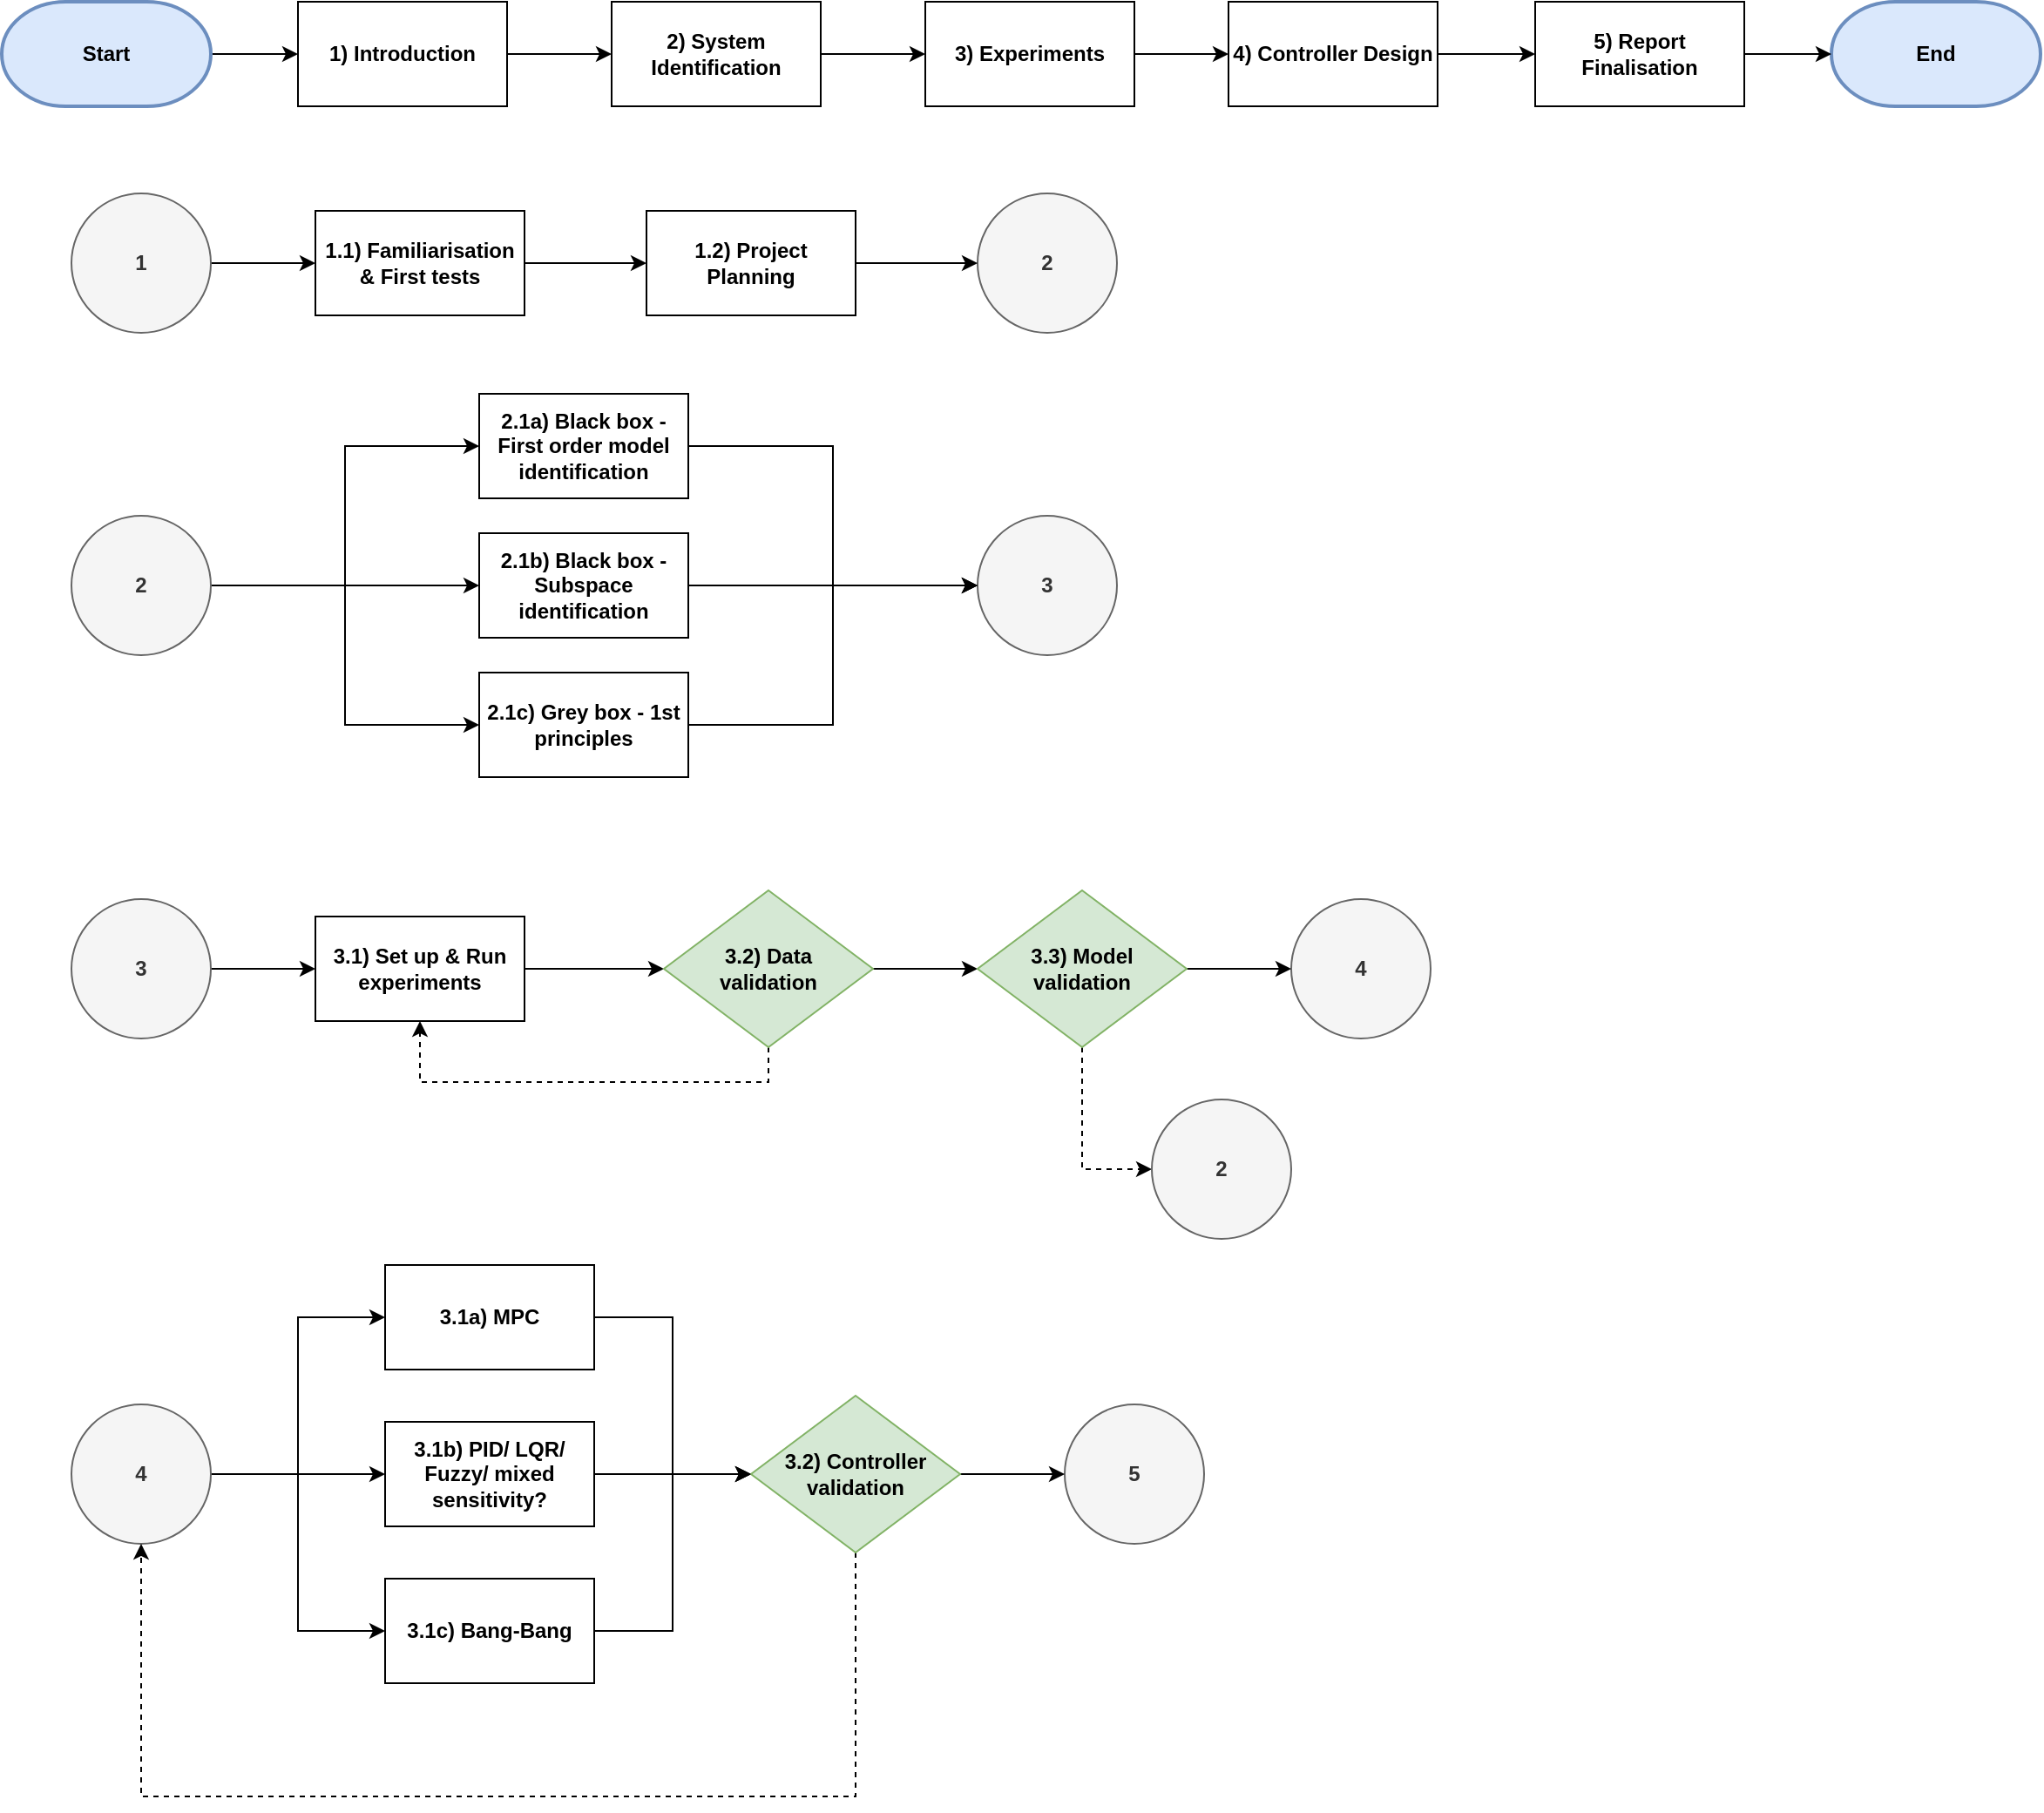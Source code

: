 <mxfile version="13.0.3" type="device" pages="2"><diagram id="mHuv8Y-Jp3WKM5y40aC6" name="Flowchart"><mxGraphModel dx="509" dy="639" grid="1" gridSize="10" guides="1" tooltips="1" connect="1" arrows="1" fold="1" page="1" pageScale="1" pageWidth="827" pageHeight="1169" math="0" shadow="0"><root><mxCell id="0"/><mxCell id="1" parent="0"/><mxCell id="5fgmF4hyJfkGN1pznFvp-4" value="" style="edgeStyle=orthogonalEdgeStyle;rounded=0;orthogonalLoop=1;jettySize=auto;html=1;" parent="1" source="fcGGODoABGbiwrAgMx_U-1" target="5fgmF4hyJfkGN1pznFvp-3" edge="1"><mxGeometry relative="1" as="geometry"/></mxCell><mxCell id="fcGGODoABGbiwrAgMx_U-1" value="Start" style="strokeWidth=2;html=1;shape=mxgraph.flowchart.terminator;whiteSpace=wrap;fontFamily=Helvetica;fontSize=12;fontColor=#000000;align=center;strokeColor=#6c8ebf;fillColor=#dae8fc;fontStyle=1" parent="1" vertex="1"><mxGeometry x="80" y="10" width="120" height="60" as="geometry"/></mxCell><mxCell id="fcGGODoABGbiwrAgMx_U-2" value="End" style="strokeWidth=2;html=1;shape=mxgraph.flowchart.terminator;whiteSpace=wrap;fontFamily=Helvetica;fontSize=12;fontColor=#000000;align=center;strokeColor=#6c8ebf;fillColor=#dae8fc;fontStyle=1" parent="1" vertex="1"><mxGeometry x="1130" y="10" width="120" height="60" as="geometry"/></mxCell><mxCell id="z--gbATuzWiOcvgz0Hn--6" value="" style="edgeStyle=orthogonalEdgeStyle;rounded=0;orthogonalLoop=1;jettySize=auto;html=1;" edge="1" parent="1" source="fcGGODoABGbiwrAgMx_U-3" target="fcGGODoABGbiwrAgMx_U-6"><mxGeometry relative="1" as="geometry"/></mxCell><mxCell id="fcGGODoABGbiwrAgMx_U-3" value="3) Experiments" style="rounded=0;whiteSpace=wrap;html=1;fontStyle=1" parent="1" vertex="1"><mxGeometry x="610" y="10" width="120" height="60" as="geometry"/></mxCell><mxCell id="z--gbATuzWiOcvgz0Hn--5" value="" style="edgeStyle=orthogonalEdgeStyle;rounded=0;orthogonalLoop=1;jettySize=auto;html=1;" edge="1" parent="1" source="fcGGODoABGbiwrAgMx_U-4" target="fcGGODoABGbiwrAgMx_U-3"><mxGeometry relative="1" as="geometry"/></mxCell><mxCell id="fcGGODoABGbiwrAgMx_U-4" value="2) System Identification" style="rounded=0;whiteSpace=wrap;html=1;fontStyle=1" parent="1" vertex="1"><mxGeometry x="430" y="10" width="120" height="60" as="geometry"/></mxCell><mxCell id="z--gbATuzWiOcvgz0Hn--2" value="" style="edgeStyle=orthogonalEdgeStyle;rounded=0;orthogonalLoop=1;jettySize=auto;html=1;" edge="1" parent="1" source="fcGGODoABGbiwrAgMx_U-6" target="z--gbATuzWiOcvgz0Hn--1"><mxGeometry relative="1" as="geometry"/></mxCell><mxCell id="fcGGODoABGbiwrAgMx_U-6" value="4) Controller Design" style="rounded=0;whiteSpace=wrap;html=1;fontStyle=1" parent="1" vertex="1"><mxGeometry x="784" y="10" width="120" height="60" as="geometry"/></mxCell><mxCell id="z--gbATuzWiOcvgz0Hn--3" value="" style="edgeStyle=orthogonalEdgeStyle;rounded=0;orthogonalLoop=1;jettySize=auto;html=1;" edge="1" parent="1" source="z--gbATuzWiOcvgz0Hn--1" target="fcGGODoABGbiwrAgMx_U-2"><mxGeometry relative="1" as="geometry"/></mxCell><mxCell id="z--gbATuzWiOcvgz0Hn--1" value="5) Report Finalisation" style="rounded=0;whiteSpace=wrap;html=1;fontStyle=1" vertex="1" parent="1"><mxGeometry x="960" y="10" width="120" height="60" as="geometry"/></mxCell><mxCell id="fcGGODoABGbiwrAgMx_U-65" value="" style="edgeStyle=orthogonalEdgeStyle;rounded=0;orthogonalLoop=1;jettySize=auto;html=1;" parent="1" source="fcGGODoABGbiwrAgMx_U-12" target="fcGGODoABGbiwrAgMx_U-61" edge="1"><mxGeometry relative="1" as="geometry"/></mxCell><mxCell id="fcGGODoABGbiwrAgMx_U-12" value="3" style="ellipse;whiteSpace=wrap;html=1;aspect=fixed;fillColor=#f5f5f5;strokeColor=#666666;fontColor=#333333;fontStyle=1" parent="1" vertex="1"><mxGeometry x="120" y="525" width="80" height="80" as="geometry"/></mxCell><mxCell id="fcGGODoABGbiwrAgMx_U-13" value="4" style="ellipse;whiteSpace=wrap;html=1;aspect=fixed;fillColor=#f5f5f5;strokeColor=#666666;fontColor=#333333;fontStyle=1" parent="1" vertex="1"><mxGeometry x="820" y="525" width="80" height="80" as="geometry"/></mxCell><mxCell id="fcGGODoABGbiwrAgMx_U-20" style="edgeStyle=orthogonalEdgeStyle;rounded=0;orthogonalLoop=1;jettySize=auto;html=1;exitX=1;exitY=0.5;exitDx=0;exitDy=0;entryX=0;entryY=0.5;entryDx=0;entryDy=0;fontStyle=1" parent="1" source="fcGGODoABGbiwrAgMx_U-14" target="fcGGODoABGbiwrAgMx_U-18" edge="1"><mxGeometry relative="1" as="geometry"/></mxCell><mxCell id="fcGGODoABGbiwrAgMx_U-21" style="edgeStyle=orthogonalEdgeStyle;rounded=0;orthogonalLoop=1;jettySize=auto;html=1;exitX=1;exitY=0.5;exitDx=0;exitDy=0;entryX=0;entryY=0.5;entryDx=0;entryDy=0;fontStyle=1" parent="1" source="fcGGODoABGbiwrAgMx_U-14" target="fcGGODoABGbiwrAgMx_U-19" edge="1"><mxGeometry relative="1" as="geometry"/></mxCell><mxCell id="fcGGODoABGbiwrAgMx_U-22" style="edgeStyle=orthogonalEdgeStyle;rounded=0;orthogonalLoop=1;jettySize=auto;html=1;exitX=1;exitY=0.5;exitDx=0;exitDy=0;entryX=0;entryY=0.5;entryDx=0;entryDy=0;fontStyle=1" parent="1" source="fcGGODoABGbiwrAgMx_U-14" target="fcGGODoABGbiwrAgMx_U-17" edge="1"><mxGeometry relative="1" as="geometry"/></mxCell><mxCell id="fcGGODoABGbiwrAgMx_U-14" value="2" style="ellipse;whiteSpace=wrap;html=1;aspect=fixed;fillColor=#f5f5f5;strokeColor=#666666;fontColor=#333333;fontStyle=1" parent="1" vertex="1"><mxGeometry x="120" y="305" width="80" height="80" as="geometry"/></mxCell><mxCell id="fcGGODoABGbiwrAgMx_U-15" value="3" style="ellipse;whiteSpace=wrap;html=1;aspect=fixed;fillColor=#f5f5f5;strokeColor=#666666;fontColor=#333333;fontStyle=1" parent="1" vertex="1"><mxGeometry x="640" y="305" width="80" height="80" as="geometry"/></mxCell><mxCell id="fcGGODoABGbiwrAgMx_U-74" style="edgeStyle=orthogonalEdgeStyle;rounded=0;orthogonalLoop=1;jettySize=auto;html=1;exitX=1;exitY=0.5;exitDx=0;exitDy=0;entryX=0;entryY=0.5;entryDx=0;entryDy=0;" parent="1" source="fcGGODoABGbiwrAgMx_U-17" target="fcGGODoABGbiwrAgMx_U-15" edge="1"><mxGeometry relative="1" as="geometry"><mxPoint x="520" y="345" as="targetPoint"/></mxGeometry></mxCell><mxCell id="fcGGODoABGbiwrAgMx_U-17" value="2.1c) Grey box - 1st principles" style="rounded=0;whiteSpace=wrap;html=1;fontStyle=1" parent="1" vertex="1"><mxGeometry x="354" y="395" width="120" height="60" as="geometry"/></mxCell><mxCell id="fcGGODoABGbiwrAgMx_U-72" style="edgeStyle=orthogonalEdgeStyle;rounded=0;orthogonalLoop=1;jettySize=auto;html=1;exitX=1;exitY=0.5;exitDx=0;exitDy=0;entryX=0;entryY=0.5;entryDx=0;entryDy=0;" parent="1" source="fcGGODoABGbiwrAgMx_U-18" target="fcGGODoABGbiwrAgMx_U-15" edge="1"><mxGeometry relative="1" as="geometry"><mxPoint x="520" y="345" as="targetPoint"/></mxGeometry></mxCell><mxCell id="fcGGODoABGbiwrAgMx_U-18" value="2.1a) Black box - First order model identification" style="rounded=0;whiteSpace=wrap;html=1;fontStyle=1" parent="1" vertex="1"><mxGeometry x="354" y="235" width="120" height="60" as="geometry"/></mxCell><mxCell id="fcGGODoABGbiwrAgMx_U-73" style="edgeStyle=orthogonalEdgeStyle;rounded=0;orthogonalLoop=1;jettySize=auto;html=1;exitX=1;exitY=0.5;exitDx=0;exitDy=0;entryX=0;entryY=0.5;entryDx=0;entryDy=0;" parent="1" source="fcGGODoABGbiwrAgMx_U-19" target="fcGGODoABGbiwrAgMx_U-15" edge="1"><mxGeometry relative="1" as="geometry"><mxPoint x="520" y="345" as="targetPoint"/></mxGeometry></mxCell><mxCell id="fcGGODoABGbiwrAgMx_U-19" value="2.1b) Black box - Subspace identification" style="rounded=0;whiteSpace=wrap;html=1;fontStyle=1" parent="1" vertex="1"><mxGeometry x="354" y="315" width="120" height="60" as="geometry"/></mxCell><mxCell id="fcGGODoABGbiwrAgMx_U-55" style="edgeStyle=orthogonalEdgeStyle;rounded=0;orthogonalLoop=1;jettySize=auto;html=1;exitX=1;exitY=0.5;exitDx=0;exitDy=0;entryX=0;entryY=0.5;entryDx=0;entryDy=0;fontStyle=1" parent="1" source="fcGGODoABGbiwrAgMx_U-51" target="fcGGODoABGbiwrAgMx_U-53" edge="1"><mxGeometry relative="1" as="geometry"/></mxCell><mxCell id="fcGGODoABGbiwrAgMx_U-57" style="edgeStyle=orthogonalEdgeStyle;rounded=0;orthogonalLoop=1;jettySize=auto;html=1;exitX=1;exitY=0.5;exitDx=0;exitDy=0;entryX=0;entryY=0.5;entryDx=0;entryDy=0;fontStyle=1" parent="1" source="fcGGODoABGbiwrAgMx_U-51" target="fcGGODoABGbiwrAgMx_U-54" edge="1"><mxGeometry relative="1" as="geometry"/></mxCell><mxCell id="z--gbATuzWiOcvgz0Hn--13" style="edgeStyle=orthogonalEdgeStyle;rounded=0;orthogonalLoop=1;jettySize=auto;html=1;exitX=1;exitY=0.5;exitDx=0;exitDy=0;entryX=0;entryY=0.5;entryDx=0;entryDy=0;" edge="1" parent="1" source="fcGGODoABGbiwrAgMx_U-51" target="z--gbATuzWiOcvgz0Hn--12"><mxGeometry relative="1" as="geometry"/></mxCell><mxCell id="fcGGODoABGbiwrAgMx_U-51" value="4" style="ellipse;whiteSpace=wrap;html=1;aspect=fixed;fillColor=#f5f5f5;strokeColor=#666666;fontColor=#333333;fontStyle=1" parent="1" vertex="1"><mxGeometry x="120" y="815" width="80" height="80" as="geometry"/></mxCell><mxCell id="fcGGODoABGbiwrAgMx_U-52" value="5" style="ellipse;whiteSpace=wrap;html=1;aspect=fixed;fillColor=#f5f5f5;strokeColor=#666666;fontColor=#333333;fontStyle=1" parent="1" vertex="1"><mxGeometry x="690" y="815" width="80" height="80" as="geometry"/></mxCell><mxCell id="S4EMU-tu2hBvMyNGxey0-2" style="edgeStyle=orthogonalEdgeStyle;rounded=0;orthogonalLoop=1;jettySize=auto;html=1;exitX=1;exitY=0.5;exitDx=0;exitDy=0;entryX=0;entryY=0.5;entryDx=0;entryDy=0;" parent="1" source="fcGGODoABGbiwrAgMx_U-53" target="S4EMU-tu2hBvMyNGxey0-1" edge="1"><mxGeometry relative="1" as="geometry"/></mxCell><mxCell id="fcGGODoABGbiwrAgMx_U-53" value="3.1a) MPC" style="rounded=0;whiteSpace=wrap;html=1;fontStyle=1" parent="1" vertex="1"><mxGeometry x="300" y="735" width="120" height="60" as="geometry"/></mxCell><mxCell id="S4EMU-tu2hBvMyNGxey0-3" style="edgeStyle=orthogonalEdgeStyle;rounded=0;orthogonalLoop=1;jettySize=auto;html=1;exitX=1;exitY=0.5;exitDx=0;exitDy=0;entryX=0;entryY=0.5;entryDx=0;entryDy=0;" parent="1" source="fcGGODoABGbiwrAgMx_U-54" target="S4EMU-tu2hBvMyNGxey0-1" edge="1"><mxGeometry relative="1" as="geometry"/></mxCell><mxCell id="fcGGODoABGbiwrAgMx_U-54" value="3.1b) PID/ LQR/ Fuzzy/ mixed sensitivity?" style="rounded=0;whiteSpace=wrap;html=1;fontStyle=1" parent="1" vertex="1"><mxGeometry x="300" y="825" width="120" height="60" as="geometry"/></mxCell><mxCell id="fcGGODoABGbiwrAgMx_U-63" value="" style="edgeStyle=orthogonalEdgeStyle;rounded=0;orthogonalLoop=1;jettySize=auto;html=1;" parent="1" source="fcGGODoABGbiwrAgMx_U-61" target="fcGGODoABGbiwrAgMx_U-62" edge="1"><mxGeometry relative="1" as="geometry"/></mxCell><mxCell id="fcGGODoABGbiwrAgMx_U-61" value="3.1) Set up &amp;amp; Run experiments" style="rounded=0;whiteSpace=wrap;html=1;fontStyle=1" parent="1" vertex="1"><mxGeometry x="260" y="535" width="120" height="60" as="geometry"/></mxCell><mxCell id="fcGGODoABGbiwrAgMx_U-77" style="edgeStyle=orthogonalEdgeStyle;rounded=0;orthogonalLoop=1;jettySize=auto;html=1;exitX=0.5;exitY=1;exitDx=0;exitDy=0;entryX=0.5;entryY=1;entryDx=0;entryDy=0;dashed=1;" parent="1" source="fcGGODoABGbiwrAgMx_U-62" target="fcGGODoABGbiwrAgMx_U-61" edge="1"><mxGeometry relative="1" as="geometry"/></mxCell><mxCell id="z--gbATuzWiOcvgz0Hn--8" value="" style="edgeStyle=orthogonalEdgeStyle;rounded=0;orthogonalLoop=1;jettySize=auto;html=1;" edge="1" parent="1" source="fcGGODoABGbiwrAgMx_U-62" target="z--gbATuzWiOcvgz0Hn--7"><mxGeometry relative="1" as="geometry"/></mxCell><mxCell id="fcGGODoABGbiwrAgMx_U-62" value="&lt;b&gt;3.2) Data validation&lt;/b&gt;" style="rhombus;whiteSpace=wrap;html=1;fontFamily=Helvetica;fontSize=12;align=center;strokeColor=#82b366;fillColor=#d5e8d4;spacingLeft=5;spacingRight=5;" parent="1" vertex="1"><mxGeometry x="460" y="520" width="120" height="90" as="geometry"/></mxCell><mxCell id="S4EMU-tu2hBvMyNGxey0-4" style="edgeStyle=orthogonalEdgeStyle;rounded=0;orthogonalLoop=1;jettySize=auto;html=1;exitX=1;exitY=0.5;exitDx=0;exitDy=0;entryX=0;entryY=0.5;entryDx=0;entryDy=0;" parent="1" source="S4EMU-tu2hBvMyNGxey0-1" target="fcGGODoABGbiwrAgMx_U-52" edge="1"><mxGeometry relative="1" as="geometry"/></mxCell><mxCell id="S4EMU-tu2hBvMyNGxey0-5" style="edgeStyle=orthogonalEdgeStyle;rounded=0;orthogonalLoop=1;jettySize=auto;html=1;exitX=0.5;exitY=1;exitDx=0;exitDy=0;entryX=0.5;entryY=1;entryDx=0;entryDy=0;dashed=1;" parent="1" source="S4EMU-tu2hBvMyNGxey0-1" target="fcGGODoABGbiwrAgMx_U-51" edge="1"><mxGeometry relative="1" as="geometry"><Array as="points"><mxPoint x="570" y="1040"/><mxPoint x="160" y="1040"/></Array></mxGeometry></mxCell><mxCell id="S4EMU-tu2hBvMyNGxey0-1" value="&lt;b&gt;3.2) Controller validation&lt;/b&gt;" style="rhombus;whiteSpace=wrap;html=1;fontFamily=Helvetica;fontSize=12;align=center;strokeColor=#82b366;fillColor=#d5e8d4;spacingLeft=5;spacingRight=5;" parent="1" vertex="1"><mxGeometry x="510" y="810" width="120" height="90" as="geometry"/></mxCell><mxCell id="z--gbATuzWiOcvgz0Hn--4" style="edgeStyle=orthogonalEdgeStyle;rounded=0;orthogonalLoop=1;jettySize=auto;html=1;exitX=1;exitY=0.5;exitDx=0;exitDy=0;entryX=0;entryY=0.5;entryDx=0;entryDy=0;" edge="1" parent="1" source="5fgmF4hyJfkGN1pznFvp-3" target="fcGGODoABGbiwrAgMx_U-4"><mxGeometry relative="1" as="geometry"/></mxCell><mxCell id="5fgmF4hyJfkGN1pznFvp-3" value="1) Introduction" style="rounded=0;whiteSpace=wrap;html=1;fontStyle=1" parent="1" vertex="1"><mxGeometry x="250" y="10" width="120" height="60" as="geometry"/></mxCell><mxCell id="5fgmF4hyJfkGN1pznFvp-10" value="" style="edgeStyle=orthogonalEdgeStyle;rounded=0;orthogonalLoop=1;jettySize=auto;html=1;" parent="1" source="5fgmF4hyJfkGN1pznFvp-6" target="5fgmF4hyJfkGN1pznFvp-8" edge="1"><mxGeometry relative="1" as="geometry"/></mxCell><mxCell id="5fgmF4hyJfkGN1pznFvp-6" value="1" style="ellipse;whiteSpace=wrap;html=1;aspect=fixed;fillColor=#f5f5f5;strokeColor=#666666;fontColor=#333333;fontStyle=1" parent="1" vertex="1"><mxGeometry x="120" y="120" width="80" height="80" as="geometry"/></mxCell><mxCell id="5fgmF4hyJfkGN1pznFvp-7" value="2" style="ellipse;whiteSpace=wrap;html=1;aspect=fixed;fillColor=#f5f5f5;strokeColor=#666666;fontColor=#333333;fontStyle=1" parent="1" vertex="1"><mxGeometry x="640" y="120" width="80" height="80" as="geometry"/></mxCell><mxCell id="5fgmF4hyJfkGN1pznFvp-11" value="" style="edgeStyle=orthogonalEdgeStyle;rounded=0;orthogonalLoop=1;jettySize=auto;html=1;" parent="1" source="5fgmF4hyJfkGN1pznFvp-8" target="5fgmF4hyJfkGN1pznFvp-9" edge="1"><mxGeometry relative="1" as="geometry"/></mxCell><mxCell id="5fgmF4hyJfkGN1pznFvp-8" value="1.1) Familiarisation &amp;amp; First tests" style="rounded=0;whiteSpace=wrap;html=1;fontStyle=1" parent="1" vertex="1"><mxGeometry x="260" y="130" width="120" height="60" as="geometry"/></mxCell><mxCell id="5fgmF4hyJfkGN1pznFvp-12" value="" style="edgeStyle=orthogonalEdgeStyle;rounded=0;orthogonalLoop=1;jettySize=auto;html=1;" parent="1" source="5fgmF4hyJfkGN1pznFvp-9" target="5fgmF4hyJfkGN1pznFvp-7" edge="1"><mxGeometry relative="1" as="geometry"/></mxCell><mxCell id="5fgmF4hyJfkGN1pznFvp-9" value="1.2) Project Planning" style="rounded=0;whiteSpace=wrap;html=1;fontStyle=1" parent="1" vertex="1"><mxGeometry x="450" y="130" width="120" height="60" as="geometry"/></mxCell><mxCell id="z--gbATuzWiOcvgz0Hn--9" value="" style="edgeStyle=orthogonalEdgeStyle;rounded=0;orthogonalLoop=1;jettySize=auto;html=1;" edge="1" parent="1" source="z--gbATuzWiOcvgz0Hn--7" target="fcGGODoABGbiwrAgMx_U-13"><mxGeometry relative="1" as="geometry"/></mxCell><mxCell id="z--gbATuzWiOcvgz0Hn--11" style="edgeStyle=orthogonalEdgeStyle;rounded=0;orthogonalLoop=1;jettySize=auto;html=1;exitX=0.5;exitY=1;exitDx=0;exitDy=0;entryX=0;entryY=0.5;entryDx=0;entryDy=0;dashed=1;" edge="1" parent="1" source="z--gbATuzWiOcvgz0Hn--7" target="z--gbATuzWiOcvgz0Hn--10"><mxGeometry relative="1" as="geometry"/></mxCell><mxCell id="z--gbATuzWiOcvgz0Hn--7" value="&lt;b&gt;3.3) Model validation&lt;/b&gt;" style="rhombus;whiteSpace=wrap;html=1;fontFamily=Helvetica;fontSize=12;align=center;strokeColor=#82b366;fillColor=#d5e8d4;spacingLeft=5;spacingRight=5;" vertex="1" parent="1"><mxGeometry x="640" y="520" width="120" height="90" as="geometry"/></mxCell><mxCell id="z--gbATuzWiOcvgz0Hn--10" value="2" style="ellipse;whiteSpace=wrap;html=1;aspect=fixed;fillColor=#f5f5f5;strokeColor=#666666;fontColor=#333333;fontStyle=1" vertex="1" parent="1"><mxGeometry x="740" y="640" width="80" height="80" as="geometry"/></mxCell><mxCell id="z--gbATuzWiOcvgz0Hn--14" style="edgeStyle=orthogonalEdgeStyle;rounded=0;orthogonalLoop=1;jettySize=auto;html=1;exitX=1;exitY=0.5;exitDx=0;exitDy=0;entryX=0;entryY=0.5;entryDx=0;entryDy=0;" edge="1" parent="1" source="z--gbATuzWiOcvgz0Hn--12" target="S4EMU-tu2hBvMyNGxey0-1"><mxGeometry relative="1" as="geometry"/></mxCell><mxCell id="z--gbATuzWiOcvgz0Hn--12" value="3.1c) Bang-Bang" style="rounded=0;whiteSpace=wrap;html=1;fontStyle=1" vertex="1" parent="1"><mxGeometry x="300" y="915" width="120" height="60" as="geometry"/></mxCell></root></mxGraphModel></diagram><diagram id="W5o1vMLeNBbzidInG9SI" name="Work Breakdown Structure"><mxGraphModel dx="1264" dy="632" grid="1" gridSize="10" guides="1" tooltips="1" connect="1" arrows="1" fold="1" page="1" pageScale="1" pageWidth="827" pageHeight="1169" math="0" shadow="0"><root><mxCell id="6-nE5dYyR13_h8OIJ4Qe-0"/><mxCell id="6-nE5dYyR13_h8OIJ4Qe-1" parent="6-nE5dYyR13_h8OIJ4Qe-0"/></root></mxGraphModel></diagram></mxfile>